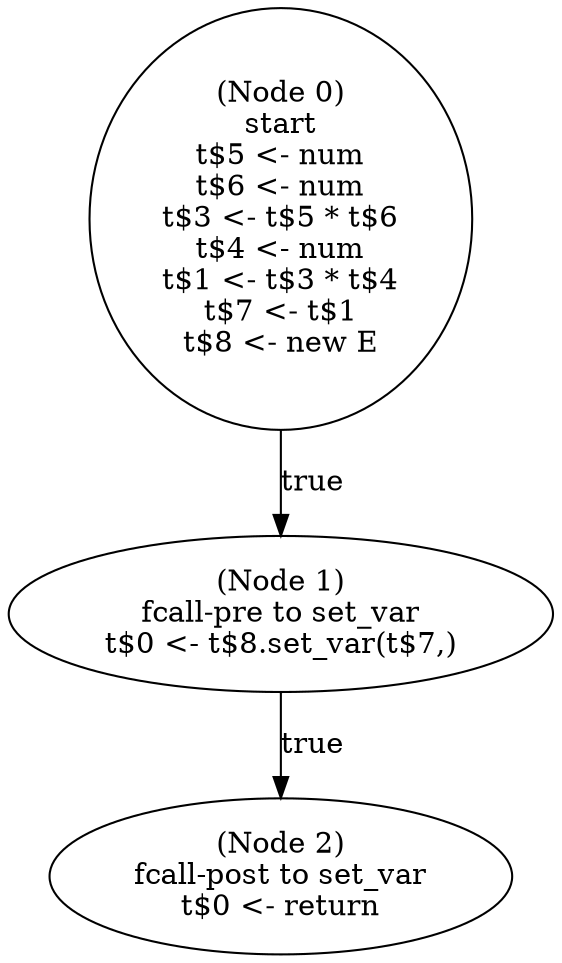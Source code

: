 digraph method5_post {
  n0 [label="(Node 0)\nstart\nt$5 <- num\nt$6 <- num\nt$3 <- t$5 * t$6\nt$4 <- num\nt$1 <- t$3 * t$4\nt$7 <- t$1\nt$8 <- new E\n"];
 n0 -> n1 [label="true"];
  n1 [label="(Node 1)\nfcall-pre to set_var\nt$0 <- t$8.set_var(t$7,)\n"];
 n1 -> n2 [label="true"];
  n2 [label="(Node 2)\nfcall-post to set_var\nt$0 <- return\n"];
}
